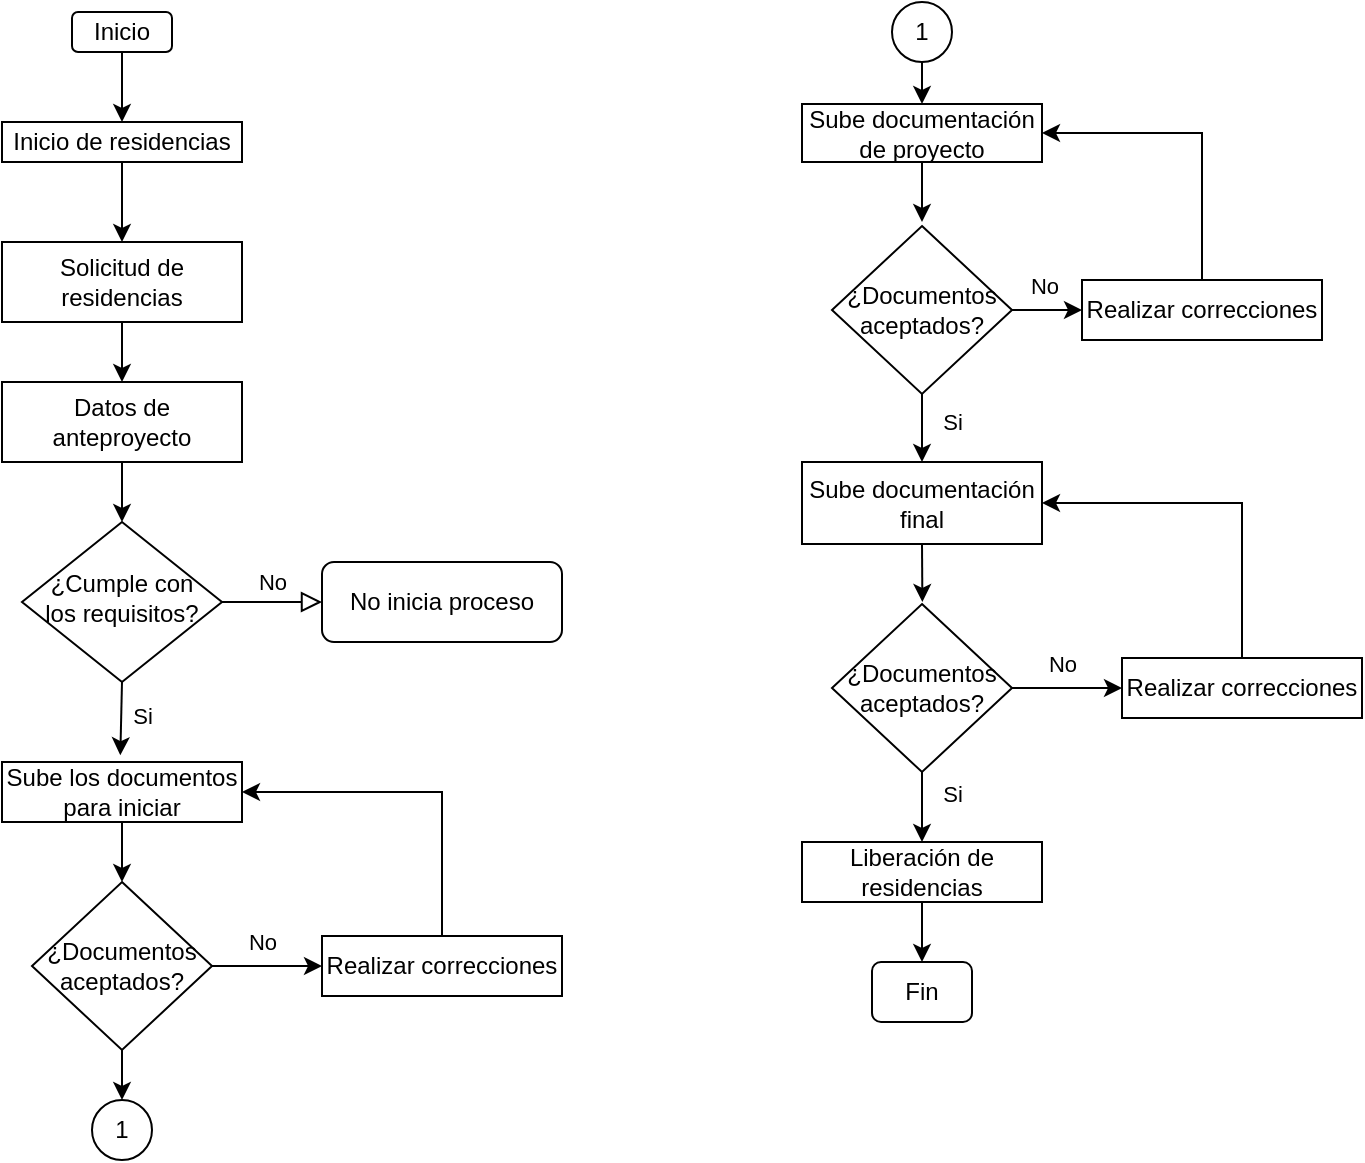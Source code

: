 <mxfile version="23.0.2" type="github">
  <diagram id="C5RBs43oDa-KdzZeNtuy" name="Page-1">
    <mxGraphModel dx="1588" dy="772" grid="1" gridSize="10" guides="1" tooltips="1" connect="1" arrows="1" fold="1" page="1" pageScale="1" pageWidth="827" pageHeight="1169" math="0" shadow="0">
      <root>
        <mxCell id="WIyWlLk6GJQsqaUBKTNV-0" />
        <mxCell id="WIyWlLk6GJQsqaUBKTNV-1" parent="WIyWlLk6GJQsqaUBKTNV-0" />
        <mxCell id="WIyWlLk6GJQsqaUBKTNV-5" value="No" style="edgeStyle=orthogonalEdgeStyle;rounded=0;html=1;jettySize=auto;orthogonalLoop=1;fontSize=11;endArrow=block;endFill=0;endSize=8;strokeWidth=1;shadow=0;labelBackgroundColor=none;" parent="WIyWlLk6GJQsqaUBKTNV-1" source="WIyWlLk6GJQsqaUBKTNV-6" target="WIyWlLk6GJQsqaUBKTNV-7" edge="1">
          <mxGeometry y="10" relative="1" as="geometry">
            <mxPoint as="offset" />
          </mxGeometry>
        </mxCell>
        <mxCell id="WIyWlLk6GJQsqaUBKTNV-6" value="¿Cumple con los requisitos?" style="rhombus;whiteSpace=wrap;html=1;shadow=0;fontFamily=Helvetica;fontSize=12;align=center;strokeWidth=1;spacing=6;spacingTop=-4;" parent="WIyWlLk6GJQsqaUBKTNV-1" vertex="1">
          <mxGeometry x="70" y="310" width="100" height="80" as="geometry" />
        </mxCell>
        <mxCell id="WIyWlLk6GJQsqaUBKTNV-7" value="No inicia proceso" style="rounded=1;whiteSpace=wrap;html=1;fontSize=12;glass=0;strokeWidth=1;shadow=0;" parent="WIyWlLk6GJQsqaUBKTNV-1" vertex="1">
          <mxGeometry x="220" y="330" width="120" height="40" as="geometry" />
        </mxCell>
        <mxCell id="ndp9U7qzzrTuDDMny6gd-10" style="edgeStyle=orthogonalEdgeStyle;rounded=0;orthogonalLoop=1;jettySize=auto;html=1;exitX=0.5;exitY=1;exitDx=0;exitDy=0;entryX=0.5;entryY=0;entryDx=0;entryDy=0;" edge="1" parent="WIyWlLk6GJQsqaUBKTNV-1" source="ndp9U7qzzrTuDDMny6gd-1" target="ndp9U7qzzrTuDDMny6gd-2">
          <mxGeometry relative="1" as="geometry" />
        </mxCell>
        <mxCell id="ndp9U7qzzrTuDDMny6gd-1" value="Solicitud de residencias" style="rounded=0;whiteSpace=wrap;html=1;" vertex="1" parent="WIyWlLk6GJQsqaUBKTNV-1">
          <mxGeometry x="60" y="170" width="120" height="40" as="geometry" />
        </mxCell>
        <mxCell id="ndp9U7qzzrTuDDMny6gd-11" style="edgeStyle=orthogonalEdgeStyle;rounded=0;orthogonalLoop=1;jettySize=auto;html=1;exitX=0.5;exitY=1;exitDx=0;exitDy=0;entryX=0.5;entryY=0;entryDx=0;entryDy=0;" edge="1" parent="WIyWlLk6GJQsqaUBKTNV-1" source="ndp9U7qzzrTuDDMny6gd-2" target="WIyWlLk6GJQsqaUBKTNV-6">
          <mxGeometry relative="1" as="geometry" />
        </mxCell>
        <mxCell id="ndp9U7qzzrTuDDMny6gd-2" value="Datos de anteproyecto" style="rounded=0;whiteSpace=wrap;html=1;" vertex="1" parent="WIyWlLk6GJQsqaUBKTNV-1">
          <mxGeometry x="60" y="240" width="120" height="40" as="geometry" />
        </mxCell>
        <mxCell id="ndp9U7qzzrTuDDMny6gd-14" style="edgeStyle=orthogonalEdgeStyle;rounded=0;orthogonalLoop=1;jettySize=auto;html=1;exitX=0.5;exitY=1;exitDx=0;exitDy=0;entryX=0.5;entryY=0;entryDx=0;entryDy=0;" edge="1" parent="WIyWlLk6GJQsqaUBKTNV-1" source="ndp9U7qzzrTuDDMny6gd-4" target="ndp9U7qzzrTuDDMny6gd-5">
          <mxGeometry relative="1" as="geometry" />
        </mxCell>
        <mxCell id="ndp9U7qzzrTuDDMny6gd-4" value="Sube los documentos para iniciar" style="rounded=0;whiteSpace=wrap;html=1;" vertex="1" parent="WIyWlLk6GJQsqaUBKTNV-1">
          <mxGeometry x="60" y="430" width="120" height="30" as="geometry" />
        </mxCell>
        <mxCell id="ndp9U7qzzrTuDDMny6gd-18" value="No" style="edgeStyle=orthogonalEdgeStyle;rounded=0;orthogonalLoop=1;jettySize=auto;html=1;exitX=1;exitY=0.5;exitDx=0;exitDy=0;entryX=0;entryY=0.5;entryDx=0;entryDy=0;" edge="1" parent="WIyWlLk6GJQsqaUBKTNV-1" source="ndp9U7qzzrTuDDMny6gd-5" target="ndp9U7qzzrTuDDMny6gd-15">
          <mxGeometry x="-0.091" y="12" relative="1" as="geometry">
            <mxPoint as="offset" />
          </mxGeometry>
        </mxCell>
        <mxCell id="ndp9U7qzzrTuDDMny6gd-21" value="" style="edgeStyle=orthogonalEdgeStyle;rounded=0;orthogonalLoop=1;jettySize=auto;html=1;" edge="1" parent="WIyWlLk6GJQsqaUBKTNV-1" source="ndp9U7qzzrTuDDMny6gd-5" target="ndp9U7qzzrTuDDMny6gd-20">
          <mxGeometry relative="1" as="geometry" />
        </mxCell>
        <mxCell id="ndp9U7qzzrTuDDMny6gd-5" value="¿Documentos aceptados?" style="rhombus;whiteSpace=wrap;html=1;" vertex="1" parent="WIyWlLk6GJQsqaUBKTNV-1">
          <mxGeometry x="75" y="490" width="90" height="84" as="geometry" />
        </mxCell>
        <mxCell id="ndp9U7qzzrTuDDMny6gd-12" style="edgeStyle=orthogonalEdgeStyle;rounded=0;orthogonalLoop=1;jettySize=auto;html=1;exitX=0.5;exitY=1;exitDx=0;exitDy=0;entryX=0.493;entryY=-0.113;entryDx=0;entryDy=0;entryPerimeter=0;" edge="1" parent="WIyWlLk6GJQsqaUBKTNV-1" source="WIyWlLk6GJQsqaUBKTNV-6" target="ndp9U7qzzrTuDDMny6gd-4">
          <mxGeometry relative="1" as="geometry" />
        </mxCell>
        <mxCell id="ndp9U7qzzrTuDDMny6gd-13" value="&lt;div&gt;Si&lt;/div&gt;" style="edgeLabel;html=1;align=center;verticalAlign=middle;resizable=0;points=[];" vertex="1" connectable="0" parent="ndp9U7qzzrTuDDMny6gd-12">
          <mxGeometry x="-0.027" y="-1" relative="1" as="geometry">
            <mxPoint x="12" as="offset" />
          </mxGeometry>
        </mxCell>
        <mxCell id="ndp9U7qzzrTuDDMny6gd-17" style="edgeStyle=orthogonalEdgeStyle;rounded=0;orthogonalLoop=1;jettySize=auto;html=1;exitX=0.5;exitY=0;exitDx=0;exitDy=0;entryX=1;entryY=0.5;entryDx=0;entryDy=0;" edge="1" parent="WIyWlLk6GJQsqaUBKTNV-1" source="ndp9U7qzzrTuDDMny6gd-15" target="ndp9U7qzzrTuDDMny6gd-4">
          <mxGeometry relative="1" as="geometry" />
        </mxCell>
        <mxCell id="ndp9U7qzzrTuDDMny6gd-15" value="Realizar correcciones" style="rounded=0;whiteSpace=wrap;html=1;" vertex="1" parent="WIyWlLk6GJQsqaUBKTNV-1">
          <mxGeometry x="220" y="517" width="120" height="30" as="geometry" />
        </mxCell>
        <mxCell id="ndp9U7qzzrTuDDMny6gd-20" value="1" style="ellipse;whiteSpace=wrap;html=1;" vertex="1" parent="WIyWlLk6GJQsqaUBKTNV-1">
          <mxGeometry x="105" y="599" width="30" height="30" as="geometry" />
        </mxCell>
        <mxCell id="ndp9U7qzzrTuDDMny6gd-24" value="" style="edgeStyle=orthogonalEdgeStyle;rounded=0;orthogonalLoop=1;jettySize=auto;html=1;" edge="1" parent="WIyWlLk6GJQsqaUBKTNV-1" source="ndp9U7qzzrTuDDMny6gd-22" target="ndp9U7qzzrTuDDMny6gd-23">
          <mxGeometry relative="1" as="geometry" />
        </mxCell>
        <mxCell id="ndp9U7qzzrTuDDMny6gd-22" value="1" style="ellipse;whiteSpace=wrap;html=1;" vertex="1" parent="WIyWlLk6GJQsqaUBKTNV-1">
          <mxGeometry x="505" y="50" width="30" height="30" as="geometry" />
        </mxCell>
        <mxCell id="ndp9U7qzzrTuDDMny6gd-30" style="edgeStyle=orthogonalEdgeStyle;rounded=0;orthogonalLoop=1;jettySize=auto;html=1;exitX=0.5;exitY=1;exitDx=0;exitDy=0;" edge="1" parent="WIyWlLk6GJQsqaUBKTNV-1" source="ndp9U7qzzrTuDDMny6gd-23">
          <mxGeometry relative="1" as="geometry">
            <mxPoint x="520" y="160" as="targetPoint" />
          </mxGeometry>
        </mxCell>
        <mxCell id="ndp9U7qzzrTuDDMny6gd-23" value="Sube documentación de proyecto" style="whiteSpace=wrap;html=1;" vertex="1" parent="WIyWlLk6GJQsqaUBKTNV-1">
          <mxGeometry x="460" y="101" width="120" height="29" as="geometry" />
        </mxCell>
        <mxCell id="ndp9U7qzzrTuDDMny6gd-25" value="No" style="edgeStyle=orthogonalEdgeStyle;rounded=0;orthogonalLoop=1;jettySize=auto;html=1;exitX=1;exitY=0.5;exitDx=0;exitDy=0;entryX=0;entryY=0.5;entryDx=0;entryDy=0;" edge="1" parent="WIyWlLk6GJQsqaUBKTNV-1" source="ndp9U7qzzrTuDDMny6gd-27" target="ndp9U7qzzrTuDDMny6gd-28">
          <mxGeometry x="-0.091" y="12" relative="1" as="geometry">
            <mxPoint as="offset" />
            <mxPoint x="620" y="204" as="targetPoint" />
          </mxGeometry>
        </mxCell>
        <mxCell id="ndp9U7qzzrTuDDMny6gd-33" value="&lt;div&gt;Si&lt;/div&gt;" style="edgeStyle=orthogonalEdgeStyle;rounded=0;orthogonalLoop=1;jettySize=auto;html=1;exitX=0.5;exitY=1;exitDx=0;exitDy=0;entryX=0.5;entryY=0;entryDx=0;entryDy=0;" edge="1" parent="WIyWlLk6GJQsqaUBKTNV-1" source="ndp9U7qzzrTuDDMny6gd-27" target="ndp9U7qzzrTuDDMny6gd-32">
          <mxGeometry x="-0.176" y="15" relative="1" as="geometry">
            <mxPoint as="offset" />
          </mxGeometry>
        </mxCell>
        <mxCell id="ndp9U7qzzrTuDDMny6gd-27" value="¿Documentos aceptados?" style="rhombus;whiteSpace=wrap;html=1;" vertex="1" parent="WIyWlLk6GJQsqaUBKTNV-1">
          <mxGeometry x="475" y="162" width="90" height="84" as="geometry" />
        </mxCell>
        <mxCell id="ndp9U7qzzrTuDDMny6gd-34" style="edgeStyle=orthogonalEdgeStyle;rounded=0;orthogonalLoop=1;jettySize=auto;html=1;exitX=0.5;exitY=0;exitDx=0;exitDy=0;entryX=1;entryY=0.5;entryDx=0;entryDy=0;" edge="1" parent="WIyWlLk6GJQsqaUBKTNV-1" source="ndp9U7qzzrTuDDMny6gd-28" target="ndp9U7qzzrTuDDMny6gd-23">
          <mxGeometry relative="1" as="geometry" />
        </mxCell>
        <mxCell id="ndp9U7qzzrTuDDMny6gd-28" value="Realizar correcciones" style="rounded=0;whiteSpace=wrap;html=1;" vertex="1" parent="WIyWlLk6GJQsqaUBKTNV-1">
          <mxGeometry x="600" y="189" width="120" height="30" as="geometry" />
        </mxCell>
        <mxCell id="ndp9U7qzzrTuDDMny6gd-40" style="edgeStyle=orthogonalEdgeStyle;rounded=0;orthogonalLoop=1;jettySize=auto;html=1;exitX=0.5;exitY=1;exitDx=0;exitDy=0;" edge="1" parent="WIyWlLk6GJQsqaUBKTNV-1" source="ndp9U7qzzrTuDDMny6gd-32">
          <mxGeometry relative="1" as="geometry">
            <mxPoint x="520.19" y="350" as="targetPoint" />
          </mxGeometry>
        </mxCell>
        <mxCell id="ndp9U7qzzrTuDDMny6gd-32" value="Sube documentación final" style="rounded=0;whiteSpace=wrap;html=1;" vertex="1" parent="WIyWlLk6GJQsqaUBKTNV-1">
          <mxGeometry x="460" y="280" width="120" height="41" as="geometry" />
        </mxCell>
        <mxCell id="ndp9U7qzzrTuDDMny6gd-35" value="No" style="edgeStyle=orthogonalEdgeStyle;rounded=0;orthogonalLoop=1;jettySize=auto;html=1;exitX=1;exitY=0.5;exitDx=0;exitDy=0;entryX=0;entryY=0.5;entryDx=0;entryDy=0;" edge="1" parent="WIyWlLk6GJQsqaUBKTNV-1" source="ndp9U7qzzrTuDDMny6gd-37" target="ndp9U7qzzrTuDDMny6gd-38">
          <mxGeometry x="-0.091" y="12" relative="1" as="geometry">
            <mxPoint as="offset" />
          </mxGeometry>
        </mxCell>
        <mxCell id="ndp9U7qzzrTuDDMny6gd-36" value="" style="edgeStyle=orthogonalEdgeStyle;rounded=0;orthogonalLoop=1;jettySize=auto;html=1;entryX=0.5;entryY=0;entryDx=0;entryDy=0;" edge="1" parent="WIyWlLk6GJQsqaUBKTNV-1" source="ndp9U7qzzrTuDDMny6gd-37" target="ndp9U7qzzrTuDDMny6gd-43">
          <mxGeometry relative="1" as="geometry">
            <mxPoint x="520" y="460" as="targetPoint" />
          </mxGeometry>
        </mxCell>
        <mxCell id="ndp9U7qzzrTuDDMny6gd-42" value="Si" style="edgeLabel;html=1;align=center;verticalAlign=middle;resizable=0;points=[];" vertex="1" connectable="0" parent="ndp9U7qzzrTuDDMny6gd-36">
          <mxGeometry x="0.525" y="1" relative="1" as="geometry">
            <mxPoint x="14" y="-14" as="offset" />
          </mxGeometry>
        </mxCell>
        <mxCell id="ndp9U7qzzrTuDDMny6gd-37" value="¿Documentos aceptados?" style="rhombus;whiteSpace=wrap;html=1;" vertex="1" parent="WIyWlLk6GJQsqaUBKTNV-1">
          <mxGeometry x="475" y="351" width="90" height="84" as="geometry" />
        </mxCell>
        <mxCell id="ndp9U7qzzrTuDDMny6gd-41" style="edgeStyle=orthogonalEdgeStyle;rounded=0;orthogonalLoop=1;jettySize=auto;html=1;exitX=0.5;exitY=0;exitDx=0;exitDy=0;entryX=1;entryY=0.5;entryDx=0;entryDy=0;" edge="1" parent="WIyWlLk6GJQsqaUBKTNV-1" source="ndp9U7qzzrTuDDMny6gd-38" target="ndp9U7qzzrTuDDMny6gd-32">
          <mxGeometry relative="1" as="geometry" />
        </mxCell>
        <mxCell id="ndp9U7qzzrTuDDMny6gd-38" value="Realizar correcciones" style="rounded=0;whiteSpace=wrap;html=1;" vertex="1" parent="WIyWlLk6GJQsqaUBKTNV-1">
          <mxGeometry x="620" y="378" width="120" height="30" as="geometry" />
        </mxCell>
        <mxCell id="ndp9U7qzzrTuDDMny6gd-45" style="edgeStyle=orthogonalEdgeStyle;rounded=0;orthogonalLoop=1;jettySize=auto;html=1;exitX=0.5;exitY=1;exitDx=0;exitDy=0;entryX=0.5;entryY=0;entryDx=0;entryDy=0;" edge="1" parent="WIyWlLk6GJQsqaUBKTNV-1" source="ndp9U7qzzrTuDDMny6gd-43" target="ndp9U7qzzrTuDDMny6gd-44">
          <mxGeometry relative="1" as="geometry" />
        </mxCell>
        <mxCell id="ndp9U7qzzrTuDDMny6gd-43" value="Liberación de residencias" style="rounded=0;whiteSpace=wrap;html=1;" vertex="1" parent="WIyWlLk6GJQsqaUBKTNV-1">
          <mxGeometry x="460" y="470" width="120" height="30" as="geometry" />
        </mxCell>
        <mxCell id="ndp9U7qzzrTuDDMny6gd-44" value="Fin" style="rounded=1;whiteSpace=wrap;html=1;" vertex="1" parent="WIyWlLk6GJQsqaUBKTNV-1">
          <mxGeometry x="495" y="530" width="50" height="30" as="geometry" />
        </mxCell>
        <mxCell id="ndp9U7qzzrTuDDMny6gd-49" style="edgeStyle=orthogonalEdgeStyle;rounded=0;orthogonalLoop=1;jettySize=auto;html=1;exitX=0.5;exitY=1;exitDx=0;exitDy=0;entryX=0.5;entryY=0;entryDx=0;entryDy=0;" edge="1" parent="WIyWlLk6GJQsqaUBKTNV-1" source="ndp9U7qzzrTuDDMny6gd-46" target="ndp9U7qzzrTuDDMny6gd-48">
          <mxGeometry relative="1" as="geometry" />
        </mxCell>
        <mxCell id="ndp9U7qzzrTuDDMny6gd-46" value="Inicio" style="rounded=1;whiteSpace=wrap;html=1;" vertex="1" parent="WIyWlLk6GJQsqaUBKTNV-1">
          <mxGeometry x="95" y="55" width="50" height="20" as="geometry" />
        </mxCell>
        <mxCell id="ndp9U7qzzrTuDDMny6gd-50" style="edgeStyle=orthogonalEdgeStyle;rounded=0;orthogonalLoop=1;jettySize=auto;html=1;exitX=0.5;exitY=1;exitDx=0;exitDy=0;entryX=0.5;entryY=0;entryDx=0;entryDy=0;" edge="1" parent="WIyWlLk6GJQsqaUBKTNV-1" source="ndp9U7qzzrTuDDMny6gd-48" target="ndp9U7qzzrTuDDMny6gd-1">
          <mxGeometry relative="1" as="geometry" />
        </mxCell>
        <mxCell id="ndp9U7qzzrTuDDMny6gd-48" value="Inicio de residencias" style="rounded=0;whiteSpace=wrap;html=1;" vertex="1" parent="WIyWlLk6GJQsqaUBKTNV-1">
          <mxGeometry x="60" y="110" width="120" height="20" as="geometry" />
        </mxCell>
      </root>
    </mxGraphModel>
  </diagram>
</mxfile>
